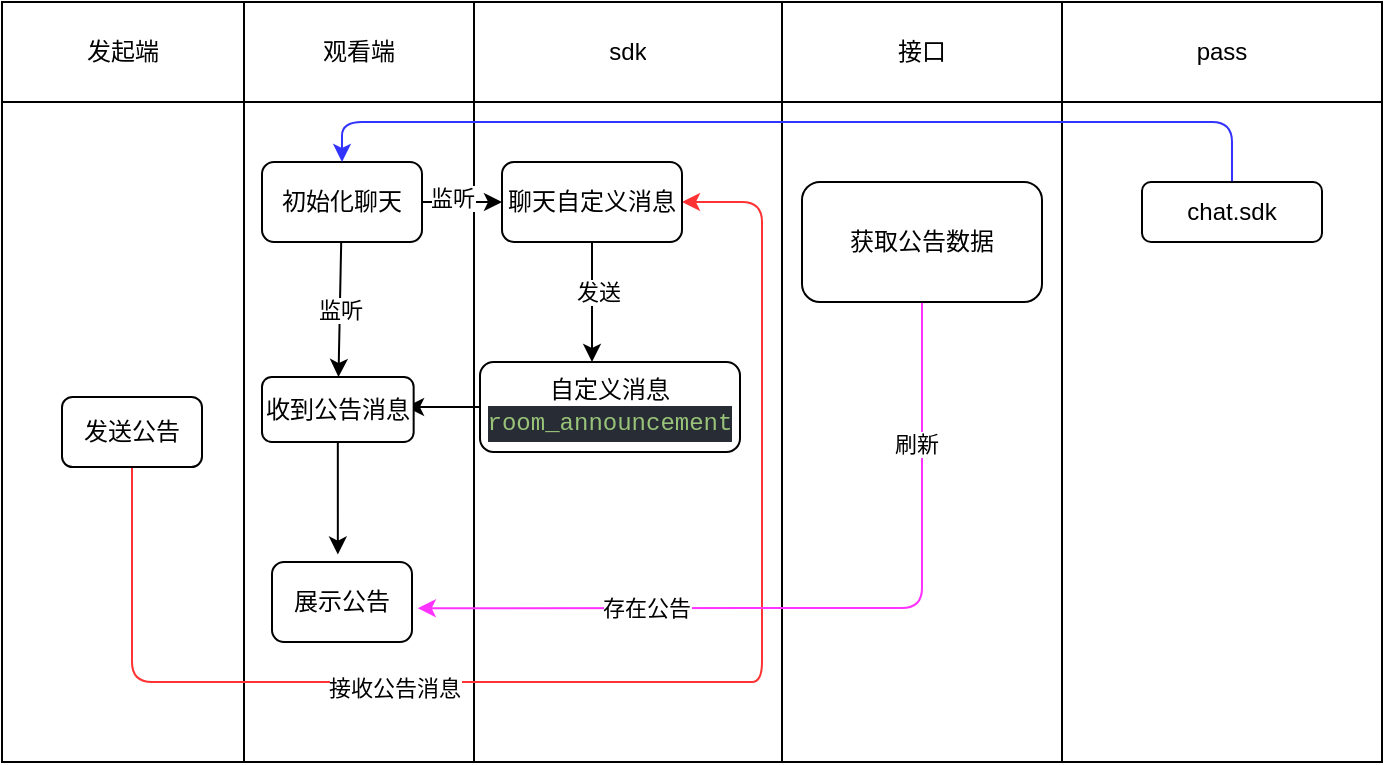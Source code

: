 <mxfile>
    <diagram id="A61v-rfDFG9SlIcPmabe" name="第 1 页">
        <mxGraphModel dx="645" dy="529" grid="1" gridSize="10" guides="1" tooltips="1" connect="1" arrows="1" fold="1" page="1" pageScale="1" pageWidth="827" pageHeight="1169" math="0" shadow="0">
            <root>
                <mxCell id="0"/>
                <mxCell id="1" parent="0"/>
                <mxCell id="29" value="" style="shape=table;startSize=0;container=1;collapsible=0;childLayout=tableLayout;shadow=0;" parent="1" vertex="1">
                    <mxGeometry x="110" y="20" width="690" height="380" as="geometry"/>
                </mxCell>
                <mxCell id="30" value="" style="shape=partialRectangle;collapsible=0;dropTarget=0;pointerEvents=0;fillColor=none;top=0;left=0;bottom=0;right=0;points=[[0,0.5],[1,0.5]];portConstraint=eastwest;shadow=0;" parent="29" vertex="1">
                    <mxGeometry width="690" height="50" as="geometry"/>
                </mxCell>
                <mxCell id="31" value="发起端" style="shape=partialRectangle;html=1;whiteSpace=wrap;connectable=0;overflow=hidden;fillColor=none;top=0;left=0;bottom=0;right=0;pointerEvents=1;shadow=0;" parent="30" vertex="1">
                    <mxGeometry width="121" height="50" as="geometry">
                        <mxRectangle width="121" height="50" as="alternateBounds"/>
                    </mxGeometry>
                </mxCell>
                <mxCell id="32" value="观看端" style="shape=partialRectangle;html=1;whiteSpace=wrap;connectable=0;overflow=hidden;fillColor=none;top=0;left=0;bottom=0;right=0;pointerEvents=1;shadow=0;" parent="30" vertex="1">
                    <mxGeometry x="121" width="115" height="50" as="geometry">
                        <mxRectangle width="115" height="50" as="alternateBounds"/>
                    </mxGeometry>
                </mxCell>
                <mxCell id="33" value="sdk" style="shape=partialRectangle;html=1;whiteSpace=wrap;connectable=0;overflow=hidden;fillColor=none;top=0;left=0;bottom=0;right=0;pointerEvents=1;shadow=0;" parent="30" vertex="1">
                    <mxGeometry x="236" width="154" height="50" as="geometry">
                        <mxRectangle width="154" height="50" as="alternateBounds"/>
                    </mxGeometry>
                </mxCell>
                <mxCell id="34" value="接口" style="shape=partialRectangle;html=1;whiteSpace=wrap;connectable=0;overflow=hidden;fillColor=none;top=0;left=0;bottom=0;right=0;pointerEvents=1;shadow=0;" parent="30" vertex="1">
                    <mxGeometry x="390" width="140" height="50" as="geometry">
                        <mxRectangle width="140" height="50" as="alternateBounds"/>
                    </mxGeometry>
                </mxCell>
                <mxCell id="35" value="pass" style="shape=partialRectangle;html=1;whiteSpace=wrap;connectable=0;overflow=hidden;fillColor=none;top=0;left=0;bottom=0;right=0;pointerEvents=1;shadow=0;" parent="30" vertex="1">
                    <mxGeometry x="530" width="160" height="50" as="geometry">
                        <mxRectangle width="160" height="50" as="alternateBounds"/>
                    </mxGeometry>
                </mxCell>
                <mxCell id="36" value="" style="shape=partialRectangle;collapsible=0;dropTarget=0;pointerEvents=0;fillColor=none;top=0;left=0;bottom=0;right=0;points=[[0,0.5],[1,0.5]];portConstraint=eastwest;shadow=0;" parent="29" vertex="1">
                    <mxGeometry y="50" width="690" height="330" as="geometry"/>
                </mxCell>
                <mxCell id="37" value="" style="shape=partialRectangle;html=1;whiteSpace=wrap;connectable=0;overflow=hidden;fillColor=none;top=0;left=0;bottom=0;right=0;pointerEvents=1;shadow=0;" parent="36" vertex="1">
                    <mxGeometry width="121" height="330" as="geometry">
                        <mxRectangle width="121" height="330" as="alternateBounds"/>
                    </mxGeometry>
                </mxCell>
                <mxCell id="38" value="" style="shape=partialRectangle;html=1;whiteSpace=wrap;connectable=0;overflow=hidden;fillColor=none;top=0;left=0;bottom=0;right=0;pointerEvents=1;shadow=0;" parent="36" vertex="1">
                    <mxGeometry x="121" width="115" height="330" as="geometry">
                        <mxRectangle width="115" height="330" as="alternateBounds"/>
                    </mxGeometry>
                </mxCell>
                <mxCell id="39" value="" style="shape=partialRectangle;html=1;whiteSpace=wrap;connectable=0;overflow=hidden;fillColor=none;top=0;left=0;bottom=0;right=0;pointerEvents=1;shadow=0;" parent="36" vertex="1">
                    <mxGeometry x="236" width="154" height="330" as="geometry">
                        <mxRectangle width="154" height="330" as="alternateBounds"/>
                    </mxGeometry>
                </mxCell>
                <mxCell id="40" value="" style="shape=partialRectangle;html=1;whiteSpace=wrap;connectable=0;overflow=hidden;fillColor=none;top=0;left=0;bottom=0;right=0;pointerEvents=1;shadow=0;" parent="36" vertex="1">
                    <mxGeometry x="390" width="140" height="330" as="geometry">
                        <mxRectangle width="140" height="330" as="alternateBounds"/>
                    </mxGeometry>
                </mxCell>
                <mxCell id="41" value="" style="shape=partialRectangle;html=1;whiteSpace=wrap;connectable=0;overflow=hidden;fillColor=none;top=0;left=0;bottom=0;right=0;pointerEvents=1;shadow=0;" parent="36" vertex="1">
                    <mxGeometry x="530" width="160" height="330" as="geometry">
                        <mxRectangle width="160" height="330" as="alternateBounds"/>
                    </mxGeometry>
                </mxCell>
                <mxCell id="69" value="" style="edgeStyle=none;html=1;entryX=1;entryY=0.5;entryDx=0;entryDy=0;strokeColor=#FF3333;" parent="1" source="42" target="59" edge="1">
                    <mxGeometry relative="1" as="geometry">
                        <mxPoint x="175" y="332.5" as="targetPoint"/>
                        <Array as="points">
                            <mxPoint x="175" y="360"/>
                            <mxPoint x="470" y="360"/>
                            <mxPoint x="490" y="360"/>
                            <mxPoint x="490" y="235"/>
                            <mxPoint x="490" y="120"/>
                        </Array>
                    </mxGeometry>
                </mxCell>
                <mxCell id="70" value="接收公告消息" style="edgeLabel;html=1;align=center;verticalAlign=middle;resizable=0;points=[];" parent="69" vertex="1" connectable="0">
                    <mxGeometry x="-0.321" y="-3" relative="1" as="geometry">
                        <mxPoint as="offset"/>
                    </mxGeometry>
                </mxCell>
                <mxCell id="42" value="发送公告" style="rounded=1;whiteSpace=wrap;html=1;shadow=0;" parent="1" vertex="1">
                    <mxGeometry x="140" y="217.5" width="70" height="35" as="geometry"/>
                </mxCell>
                <mxCell id="83" value="" style="edgeStyle=none;html=1;" parent="1" source="52" target="59" edge="1">
                    <mxGeometry relative="1" as="geometry"/>
                </mxCell>
                <mxCell id="89" value="监听" style="edgeLabel;html=1;align=center;verticalAlign=middle;resizable=0;points=[];" parent="83" vertex="1" connectable="0">
                    <mxGeometry x="-0.225" y="2" relative="1" as="geometry">
                        <mxPoint x="-1" as="offset"/>
                    </mxGeometry>
                </mxCell>
                <mxCell id="91" value="监听" style="edgeStyle=none;html=1;" parent="1" source="52" target="78" edge="1">
                    <mxGeometry relative="1" as="geometry"/>
                </mxCell>
                <mxCell id="52" value="初始化聊天" style="rounded=1;whiteSpace=wrap;html=1;shadow=0;" parent="1" vertex="1">
                    <mxGeometry x="240" y="100" width="80" height="40" as="geometry"/>
                </mxCell>
                <mxCell id="67" value="" style="edgeStyle=none;html=1;entryX=0.5;entryY=0;entryDx=0;entryDy=0;strokeColor=#3333FF;" parent="1" source="53" target="52" edge="1">
                    <mxGeometry relative="1" as="geometry">
                        <mxPoint x="510" y="125" as="targetPoint"/>
                        <Array as="points">
                            <mxPoint x="725" y="80"/>
                            <mxPoint x="635" y="80"/>
                            <mxPoint x="280" y="80"/>
                        </Array>
                    </mxGeometry>
                </mxCell>
                <mxCell id="53" value="chat.sdk" style="rounded=1;whiteSpace=wrap;html=1;shadow=0;" parent="1" vertex="1">
                    <mxGeometry x="680" y="110" width="90" height="30" as="geometry"/>
                </mxCell>
                <mxCell id="72" value="" style="edgeStyle=none;html=1;" parent="1" source="59" edge="1">
                    <mxGeometry relative="1" as="geometry">
                        <mxPoint x="405" y="200" as="targetPoint"/>
                    </mxGeometry>
                </mxCell>
                <mxCell id="90" value="发送" style="edgeLabel;html=1;align=center;verticalAlign=middle;resizable=0;points=[];" parent="72" vertex="1" connectable="0">
                    <mxGeometry x="-0.161" y="3" relative="1" as="geometry">
                        <mxPoint as="offset"/>
                    </mxGeometry>
                </mxCell>
                <mxCell id="59" value="聊天自定义消息" style="rounded=1;whiteSpace=wrap;html=1;shadow=0;" parent="1" vertex="1">
                    <mxGeometry x="360" y="100" width="90" height="40" as="geometry"/>
                </mxCell>
                <mxCell id="77" value="" style="edgeStyle=none;html=1;" parent="1" source="71" edge="1">
                    <mxGeometry relative="1" as="geometry">
                        <mxPoint x="312" y="222.5" as="targetPoint"/>
                    </mxGeometry>
                </mxCell>
                <mxCell id="71" value="自定义消息&lt;br&gt;&lt;div style=&quot;color: rgb(171 , 178 , 191) ; background-color: rgb(40 , 44 , 52) ; font-family: &amp;#34;menlo&amp;#34; , &amp;#34;monaco&amp;#34; , &amp;#34;courier new&amp;#34; , monospace ; line-height: 18px&quot;&gt;&lt;span style=&quot;color: #98c379&quot;&gt;room_announcement&lt;/span&gt;&lt;/div&gt;" style="whiteSpace=wrap;html=1;rounded=1;shadow=0;" parent="1" vertex="1">
                    <mxGeometry x="349" y="200" width="130" height="45" as="geometry"/>
                </mxCell>
                <mxCell id="82" value="" style="edgeStyle=none;html=1;" parent="1" source="78" edge="1">
                    <mxGeometry relative="1" as="geometry">
                        <mxPoint x="277.919" y="296.251" as="targetPoint"/>
                    </mxGeometry>
                </mxCell>
                <mxCell id="78" value="收到公告消息" style="rounded=1;whiteSpace=wrap;html=1;shadow=0;" parent="1" vertex="1">
                    <mxGeometry x="240" y="207.5" width="75.83" height="32.5" as="geometry"/>
                </mxCell>
                <mxCell id="86" value="" style="edgeStyle=none;html=1;strokeColor=#FF33FF;" parent="1" source="84" edge="1">
                    <mxGeometry relative="1" as="geometry">
                        <mxPoint x="317.895" y="323.108" as="targetPoint"/>
                        <Array as="points">
                            <mxPoint x="570" y="323"/>
                        </Array>
                    </mxGeometry>
                </mxCell>
                <mxCell id="88" value="刷新" style="edgeLabel;html=1;align=center;verticalAlign=middle;resizable=0;points=[];" parent="86" vertex="1" connectable="0">
                    <mxGeometry x="-0.652" y="-3" relative="1" as="geometry">
                        <mxPoint as="offset"/>
                    </mxGeometry>
                </mxCell>
                <mxCell id="92" value="存在公告" style="edgeLabel;html=1;align=center;verticalAlign=middle;resizable=0;points=[];" parent="86" vertex="1" connectable="0">
                    <mxGeometry x="0.438" relative="1" as="geometry">
                        <mxPoint as="offset"/>
                    </mxGeometry>
                </mxCell>
                <mxCell id="84" value="获取公告数据" style="rounded=1;whiteSpace=wrap;html=1;shadow=0;" parent="1" vertex="1">
                    <mxGeometry x="510" y="110" width="120" height="60" as="geometry"/>
                </mxCell>
                <mxCell id="93" value="&lt;span&gt;展示公告&lt;/span&gt;" style="rounded=1;whiteSpace=wrap;html=1;" vertex="1" parent="1">
                    <mxGeometry x="245" y="300" width="70" height="40" as="geometry"/>
                </mxCell>
            </root>
        </mxGraphModel>
    </diagram>
</mxfile>